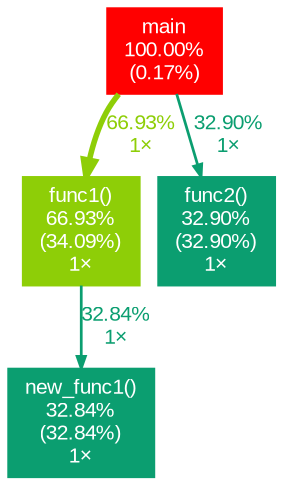 digraph {
	graph [fontname=Arial, nodesep=0.125, ranksep=0.25];
	node [fontcolor=white, fontname=Arial, height=0, shape=box, style=filled, width=0];
	edge [fontname=Arial];
	1 [color="#ff0000", fontcolor="#ffffff", fontsize="10.00", label="main\n100.00%\n(0.17%)"];
	1 -> 2 [arrowsize="0.82", color="#8ece07", fontcolor="#8ece07", fontsize="10.00", label="66.93%\n1×", labeldistance="2.68", penwidth="2.68"];
	1 -> 3 [arrowsize="0.57", color="#0b9e70", fontcolor="#0b9e70", fontsize="10.00", label="32.90%\n1×", labeldistance="1.32", penwidth="1.32"];
	2 [color="#8ece07", fontcolor="#ffffff", fontsize="10.00", label="func1()\n66.93%\n(34.09%)\n1×"];
	2 -> 4 [arrowsize="0.57", color="#0b9e70", fontcolor="#0b9e70", fontsize="10.00", label="32.84%\n1×", labeldistance="1.31", penwidth="1.31"];
	3 [color="#0b9e70", fontcolor="#ffffff", fontsize="10.00", label="func2()\n32.90%\n(32.90%)\n1×"];
	4 [color="#0b9e70", fontcolor="#ffffff", fontsize="10.00", label="new_func1()\n32.84%\n(32.84%)\n1×"];
}
